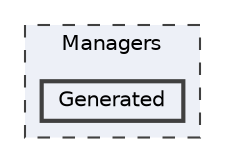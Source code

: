 digraph "Managers/Generated"
{
 // LATEX_PDF_SIZE
  bgcolor="transparent";
  edge [fontname=Helvetica,fontsize=10,labelfontname=Helvetica,labelfontsize=10];
  node [fontname=Helvetica,fontsize=10,shape=box,height=0.2,width=0.4];
  compound=true
  subgraph clusterdir_91855b05e1f2e209b81e93ccc99d9d31 {
    graph [ bgcolor="#edf0f7", pencolor="grey25", label="Managers", fontname=Helvetica,fontsize=10 style="filled,dashed", URL="dir_91855b05e1f2e209b81e93ccc99d9d31.html",tooltip=""]
  dir_939d0d2dfab5cab40c4ae3d4742d1486 [label="Generated", fillcolor="#edf0f7", color="grey25", style="filled,bold", URL="dir_939d0d2dfab5cab40c4ae3d4742d1486.html",tooltip=""];
  }
}
